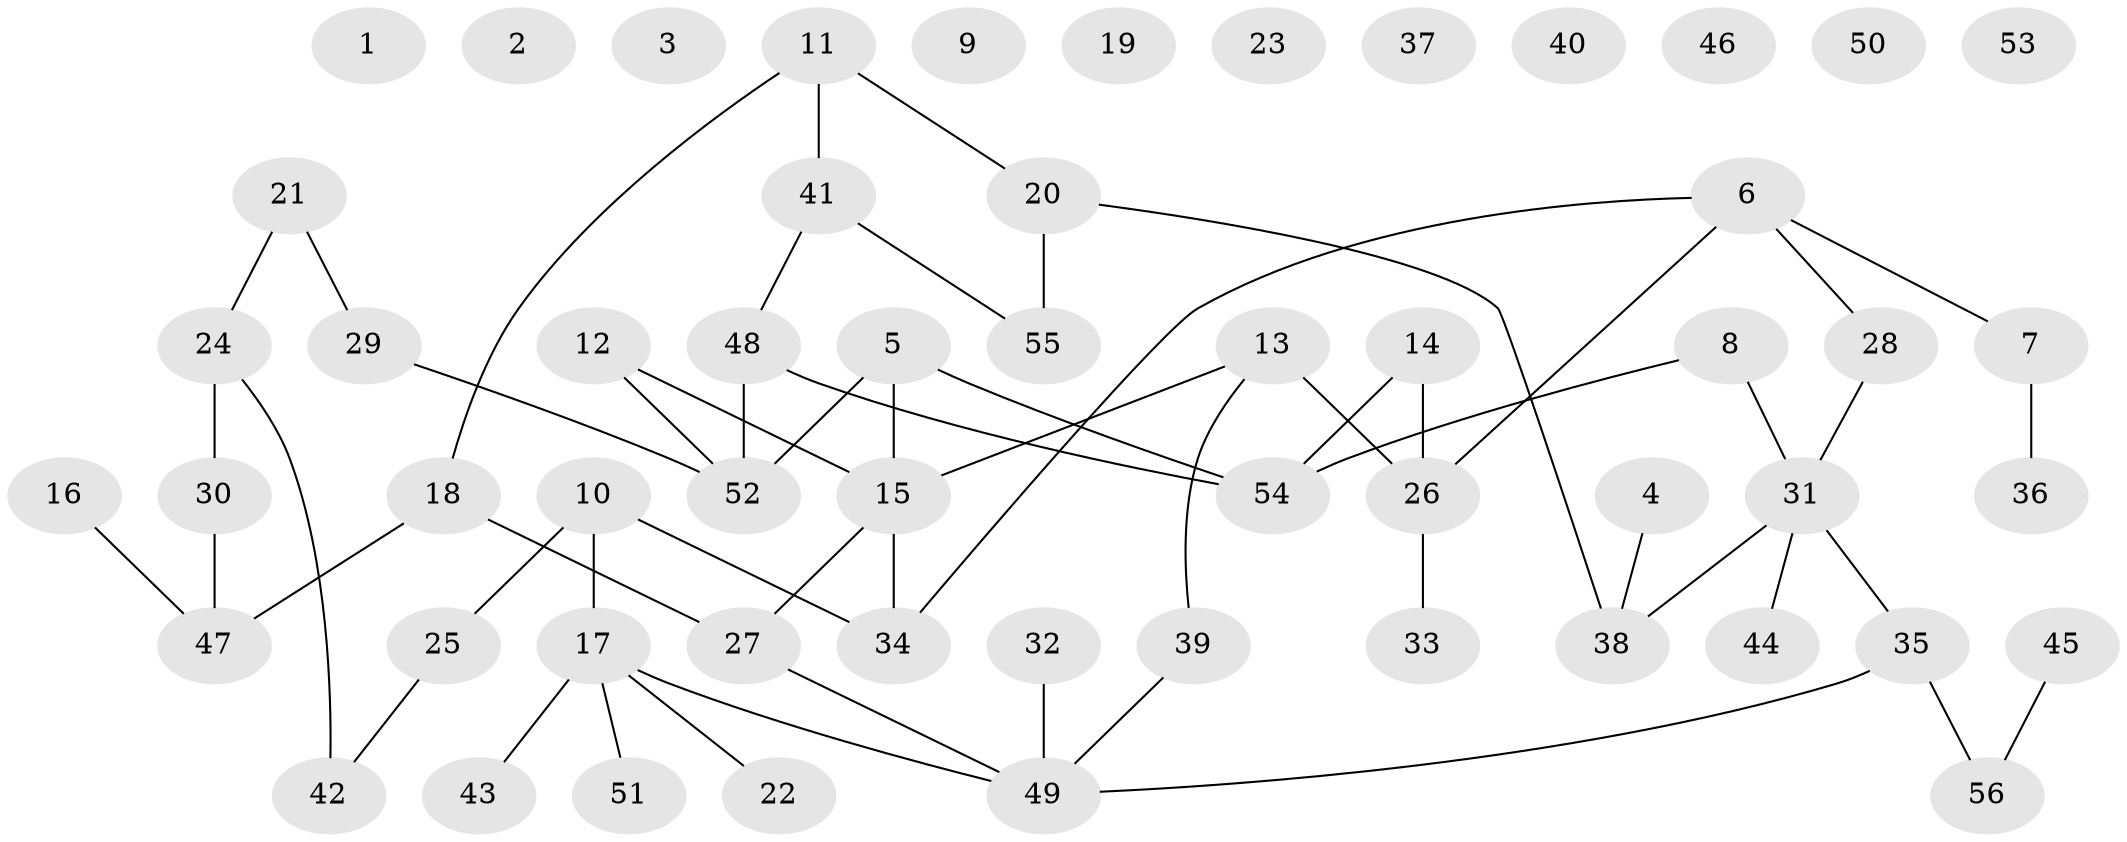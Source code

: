 // coarse degree distribution, {0: 0.28205128205128205, 2: 0.15384615384615385, 4: 0.1794871794871795, 3: 0.10256410256410256, 6: 0.02564102564102564, 1: 0.20512820512820512, 5: 0.05128205128205128}
// Generated by graph-tools (version 1.1) at 2025/41/03/06/25 10:41:23]
// undirected, 56 vertices, 57 edges
graph export_dot {
graph [start="1"]
  node [color=gray90,style=filled];
  1;
  2;
  3;
  4;
  5;
  6;
  7;
  8;
  9;
  10;
  11;
  12;
  13;
  14;
  15;
  16;
  17;
  18;
  19;
  20;
  21;
  22;
  23;
  24;
  25;
  26;
  27;
  28;
  29;
  30;
  31;
  32;
  33;
  34;
  35;
  36;
  37;
  38;
  39;
  40;
  41;
  42;
  43;
  44;
  45;
  46;
  47;
  48;
  49;
  50;
  51;
  52;
  53;
  54;
  55;
  56;
  4 -- 38;
  5 -- 15;
  5 -- 52;
  5 -- 54;
  6 -- 7;
  6 -- 26;
  6 -- 28;
  6 -- 34;
  7 -- 36;
  8 -- 31;
  8 -- 54;
  10 -- 17;
  10 -- 25;
  10 -- 34;
  11 -- 18;
  11 -- 20;
  11 -- 41;
  12 -- 15;
  12 -- 52;
  13 -- 15;
  13 -- 26;
  13 -- 39;
  14 -- 26;
  14 -- 54;
  15 -- 27;
  15 -- 34;
  16 -- 47;
  17 -- 22;
  17 -- 43;
  17 -- 49;
  17 -- 51;
  18 -- 27;
  18 -- 47;
  20 -- 38;
  20 -- 55;
  21 -- 24;
  21 -- 29;
  24 -- 30;
  24 -- 42;
  25 -- 42;
  26 -- 33;
  27 -- 49;
  28 -- 31;
  29 -- 52;
  30 -- 47;
  31 -- 35;
  31 -- 38;
  31 -- 44;
  32 -- 49;
  35 -- 49;
  35 -- 56;
  39 -- 49;
  41 -- 48;
  41 -- 55;
  45 -- 56;
  48 -- 52;
  48 -- 54;
}
